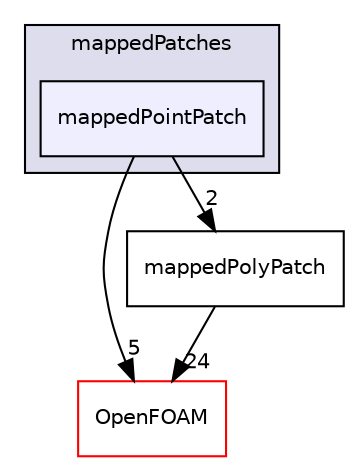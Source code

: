 digraph "src/meshTools/mappedPatches/mappedPointPatch" {
  bgcolor=transparent;
  compound=true
  node [ fontsize="10", fontname="Helvetica"];
  edge [ labelfontsize="10", labelfontname="Helvetica"];
  subgraph clusterdir_c77b33f4fcb6ece30dd2aa16d1bc605e {
    graph [ bgcolor="#ddddee", pencolor="black", label="mappedPatches" fontname="Helvetica", fontsize="10", URL="dir_c77b33f4fcb6ece30dd2aa16d1bc605e.html"]
  dir_a4f6e29068130f3eec01e4e51426d026 [shape=box, label="mappedPointPatch", style="filled", fillcolor="#eeeeff", pencolor="black", URL="dir_a4f6e29068130f3eec01e4e51426d026.html"];
  }
  dir_c5473ff19b20e6ec4dfe5c310b3778a8 [shape=box label="OpenFOAM" color="red" URL="dir_c5473ff19b20e6ec4dfe5c310b3778a8.html"];
  dir_392e5ce425028dd37e9ead0107e4f468 [shape=box label="mappedPolyPatch" URL="dir_392e5ce425028dd37e9ead0107e4f468.html"];
  dir_a4f6e29068130f3eec01e4e51426d026->dir_c5473ff19b20e6ec4dfe5c310b3778a8 [headlabel="5", labeldistance=1.5 headhref="dir_001847_001950.html"];
  dir_a4f6e29068130f3eec01e4e51426d026->dir_392e5ce425028dd37e9ead0107e4f468 [headlabel="2", labeldistance=1.5 headhref="dir_001847_001848.html"];
  dir_392e5ce425028dd37e9ead0107e4f468->dir_c5473ff19b20e6ec4dfe5c310b3778a8 [headlabel="24", labeldistance=1.5 headhref="dir_001848_001950.html"];
}
